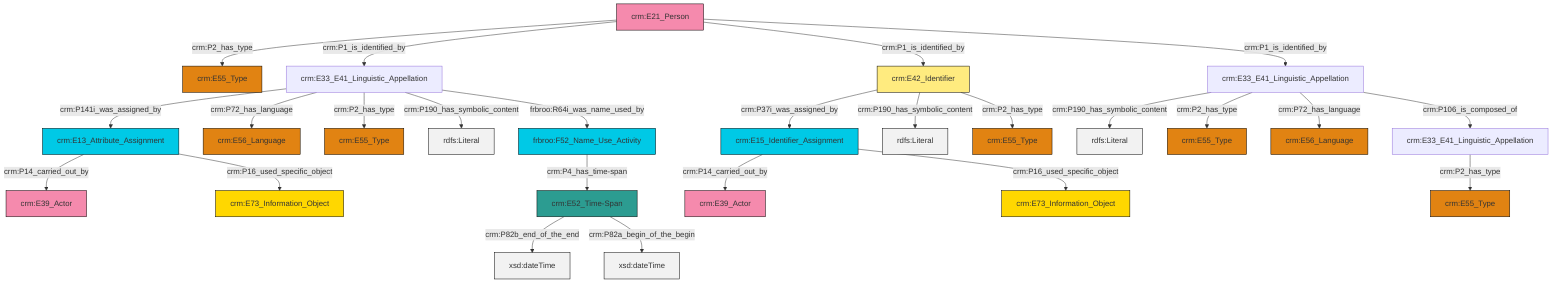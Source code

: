 graph TD
classDef Literal fill:#f2f2f2,stroke:#000000;
classDef CRM_Entity fill:#FFFFFF,stroke:#000000;
classDef Temporal_Entity fill:#00C9E6, stroke:#000000;
classDef Type fill:#E18312, stroke:#000000;
classDef Time-Span fill:#2C9C91, stroke:#000000;
classDef Appellation fill:#FFEB7F, stroke:#000000;
classDef Place fill:#008836, stroke:#000000;
classDef Persistent_Item fill:#B266B2, stroke:#000000;
classDef Conceptual_Object fill:#FFD700, stroke:#000000;
classDef Physical_Thing fill:#D2B48C, stroke:#000000;
classDef Actor fill:#f58aad, stroke:#000000;
classDef PC_Classes fill:#4ce600, stroke:#000000;
classDef Multi fill:#cccccc,stroke:#000000;

0["crm:E42_Identifier"]:::Appellation -->|crm:P37i_was_assigned_by| 1["crm:E15_Identifier_Assignment"]:::Temporal_Entity
6["crm:E33_E41_Linguistic_Appellation"]:::Default -->|crm:P190_has_symbolic_content| 7[rdfs:Literal]:::Literal
1["crm:E15_Identifier_Assignment"]:::Temporal_Entity -->|crm:P14_carried_out_by| 2["crm:E39_Actor"]:::Actor
16["crm:E13_Attribute_Assignment"]:::Temporal_Entity -->|crm:P14_carried_out_by| 17["crm:E39_Actor"]:::Actor
6["crm:E33_E41_Linguistic_Appellation"]:::Default -->|crm:P2_has_type| 18["crm:E55_Type"]:::Type
20["crm:E33_E41_Linguistic_Appellation"]:::Default -->|crm:P141i_was_assigned_by| 16["crm:E13_Attribute_Assignment"]:::Temporal_Entity
16["crm:E13_Attribute_Assignment"]:::Temporal_Entity -->|crm:P16_used_specific_object| 23["crm:E73_Information_Object"]:::Conceptual_Object
27["crm:E52_Time-Span"]:::Time-Span -->|crm:P82b_end_of_the_end| 28[xsd:dateTime]:::Literal
20["crm:E33_E41_Linguistic_Appellation"]:::Default -->|crm:P72_has_language| 14["crm:E56_Language"]:::Type
6["crm:E33_E41_Linguistic_Appellation"]:::Default -->|crm:P72_has_language| 8["crm:E56_Language"]:::Type
4["crm:E21_Person"]:::Actor -->|crm:P2_has_type| 34["crm:E55_Type"]:::Type
0["crm:E42_Identifier"]:::Appellation -->|crm:P190_has_symbolic_content| 35[rdfs:Literal]:::Literal
1["crm:E15_Identifier_Assignment"]:::Temporal_Entity -->|crm:P16_used_specific_object| 25["crm:E73_Information_Object"]:::Conceptual_Object
20["crm:E33_E41_Linguistic_Appellation"]:::Default -->|crm:P2_has_type| 36["crm:E55_Type"]:::Type
4["crm:E21_Person"]:::Actor -->|crm:P1_is_identified_by| 20["crm:E33_E41_Linguistic_Appellation"]:::Default
20["crm:E33_E41_Linguistic_Appellation"]:::Default -->|crm:P190_has_symbolic_content| 38[rdfs:Literal]:::Literal
27["crm:E52_Time-Span"]:::Time-Span -->|crm:P82a_begin_of_the_begin| 41[xsd:dateTime]:::Literal
0["crm:E42_Identifier"]:::Appellation -->|crm:P2_has_type| 12["crm:E55_Type"]:::Type
6["crm:E33_E41_Linguistic_Appellation"]:::Default -->|crm:P106_is_composed_of| 10["crm:E33_E41_Linguistic_Appellation"]:::Default
30["frbroo:F52_Name_Use_Activity"]:::Temporal_Entity -->|crm:P4_has_time-span| 27["crm:E52_Time-Span"]:::Time-Span
4["crm:E21_Person"]:::Actor -->|crm:P1_is_identified_by| 0["crm:E42_Identifier"]:::Appellation
4["crm:E21_Person"]:::Actor -->|crm:P1_is_identified_by| 6["crm:E33_E41_Linguistic_Appellation"]:::Default
20["crm:E33_E41_Linguistic_Appellation"]:::Default -->|frbroo:R64i_was_name_used_by| 30["frbroo:F52_Name_Use_Activity"]:::Temporal_Entity
10["crm:E33_E41_Linguistic_Appellation"]:::Default -->|crm:P2_has_type| 45["crm:E55_Type"]:::Type